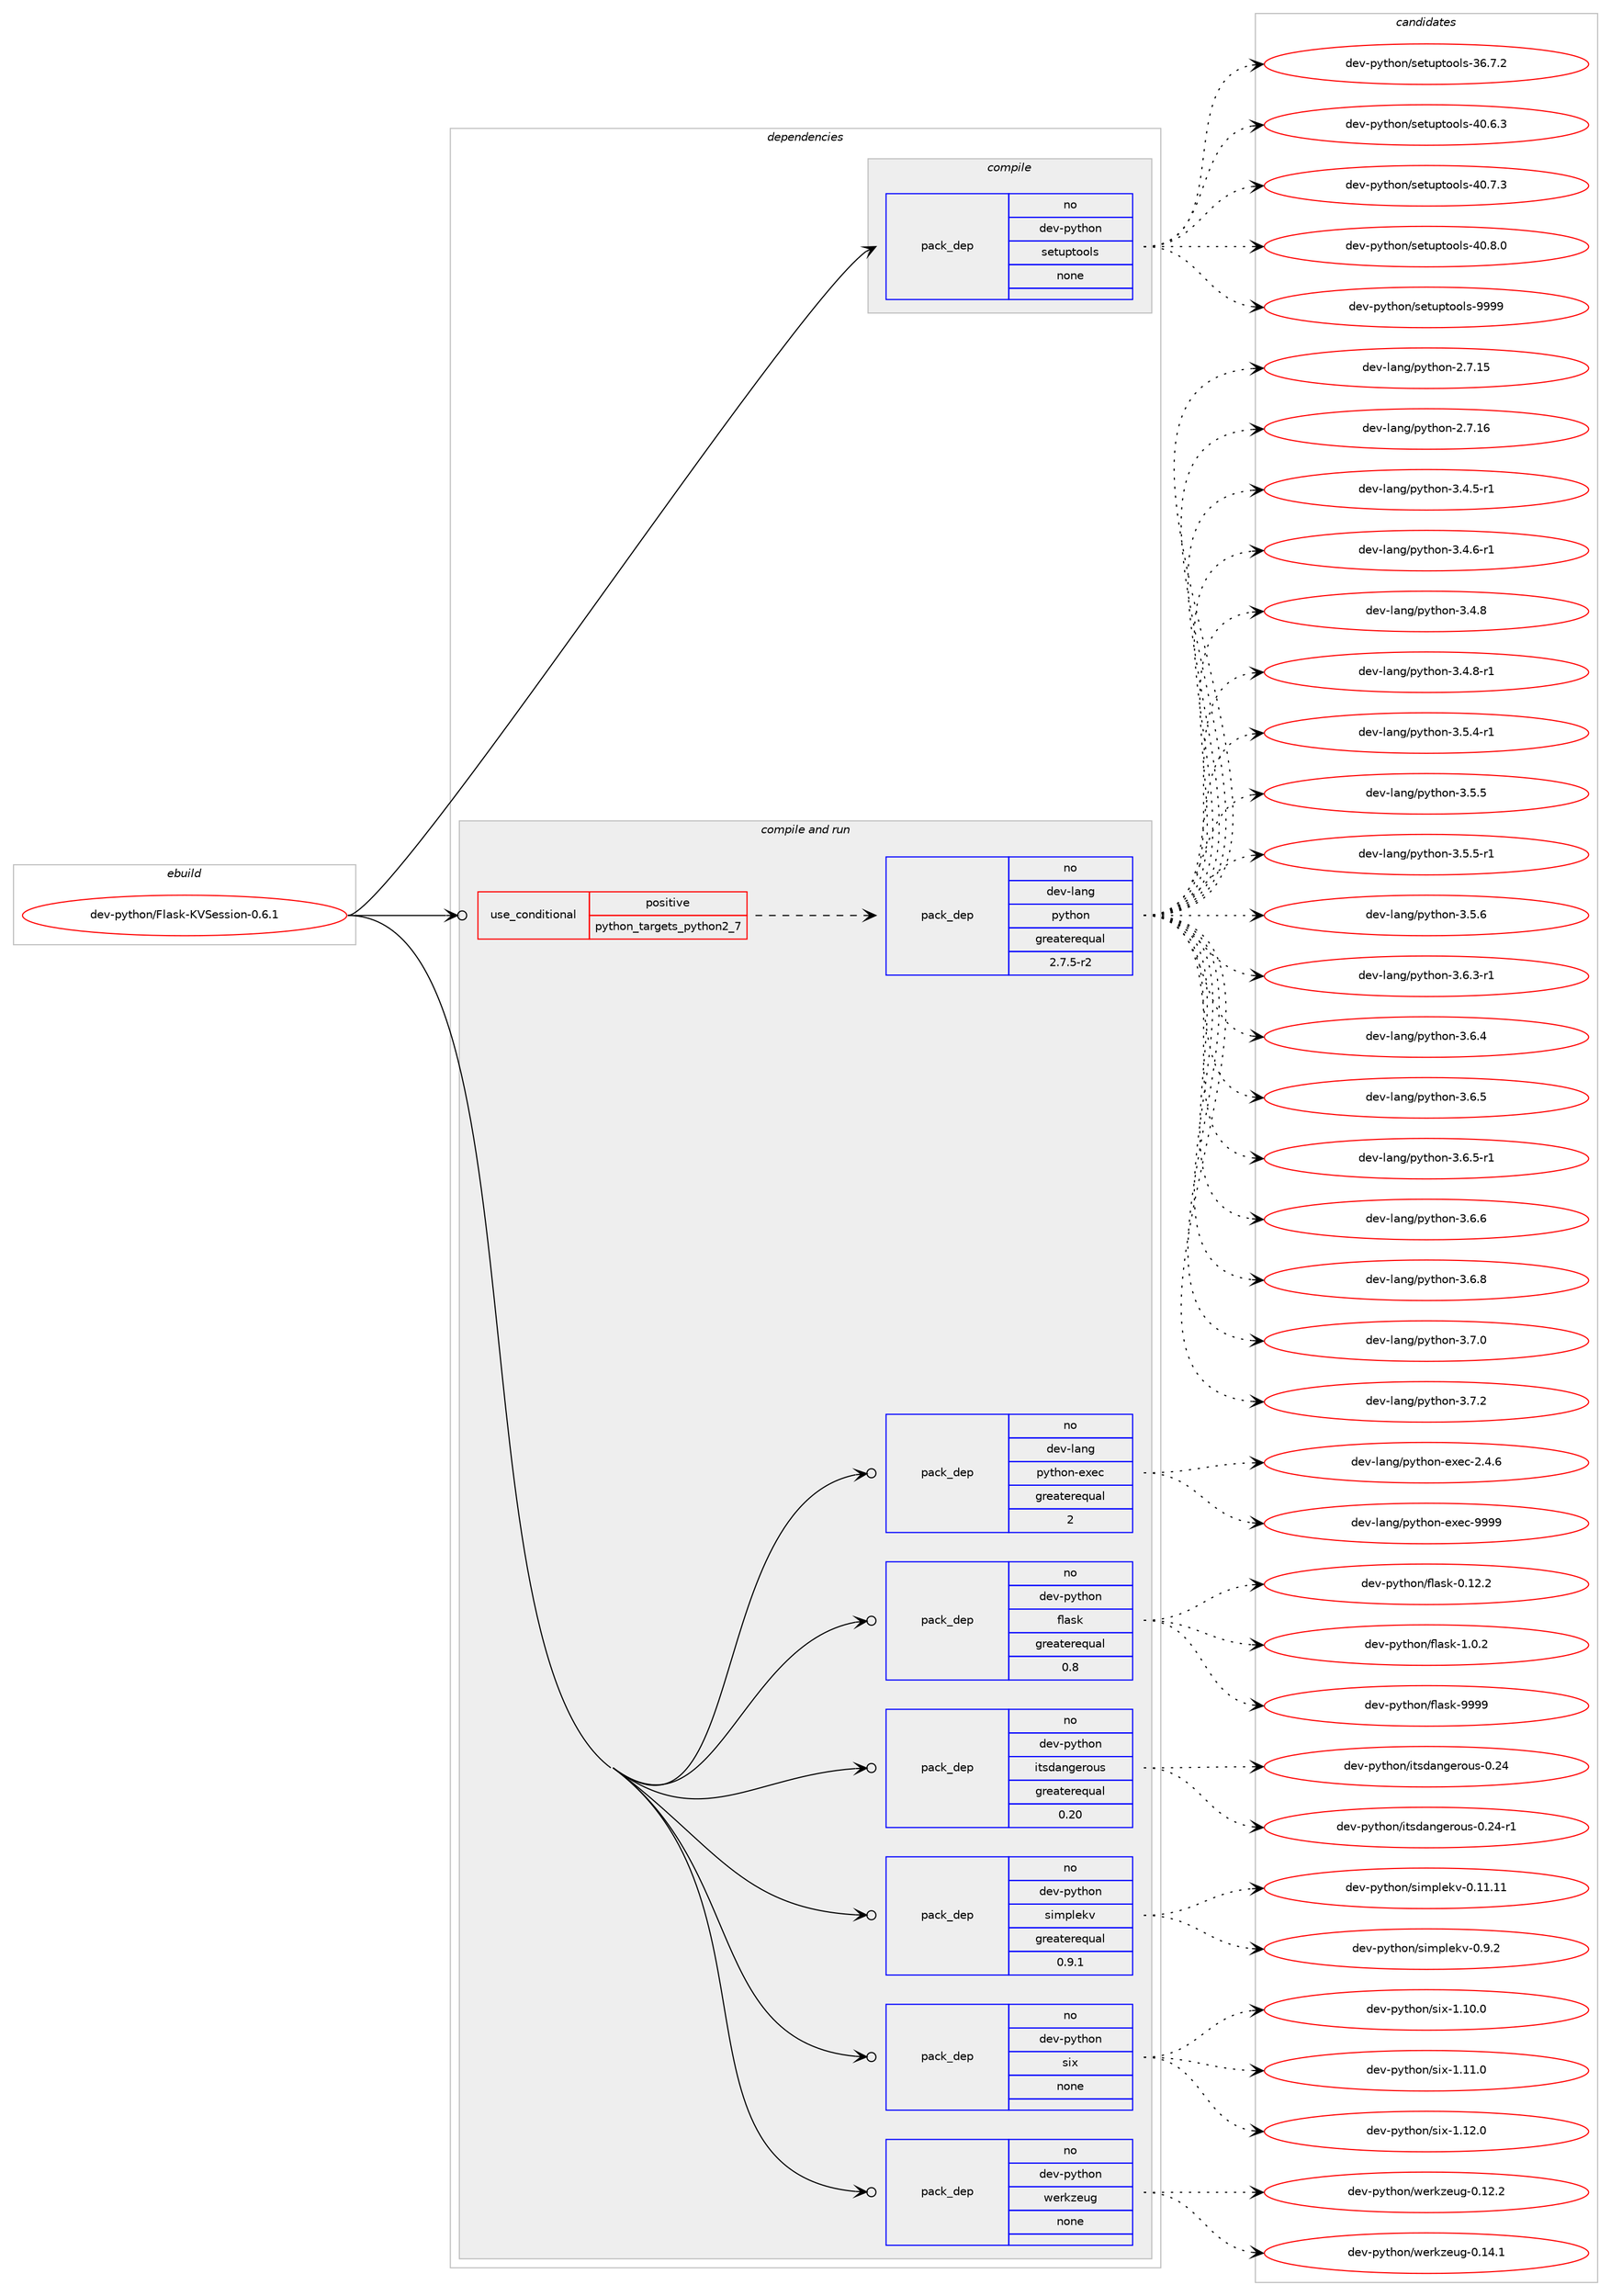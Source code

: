digraph prolog {

# *************
# Graph options
# *************

newrank=true;
concentrate=true;
compound=true;
graph [rankdir=LR,fontname=Helvetica,fontsize=10,ranksep=1.5];#, ranksep=2.5, nodesep=0.2];
edge  [arrowhead=vee];
node  [fontname=Helvetica,fontsize=10];

# **********
# The ebuild
# **********

subgraph cluster_leftcol {
color=gray;
rank=same;
label=<<i>ebuild</i>>;
id [label="dev-python/Flask-KVSession-0.6.1", color=red, width=4, href="../dev-python/Flask-KVSession-0.6.1.svg"];
}

# ****************
# The dependencies
# ****************

subgraph cluster_midcol {
color=gray;
label=<<i>dependencies</i>>;
subgraph cluster_compile {
fillcolor="#eeeeee";
style=filled;
label=<<i>compile</i>>;
subgraph pack1003164 {
dependency1396646 [label=<<TABLE BORDER="0" CELLBORDER="1" CELLSPACING="0" CELLPADDING="4" WIDTH="220"><TR><TD ROWSPAN="6" CELLPADDING="30">pack_dep</TD></TR><TR><TD WIDTH="110">no</TD></TR><TR><TD>dev-python</TD></TR><TR><TD>setuptools</TD></TR><TR><TD>none</TD></TR><TR><TD></TD></TR></TABLE>>, shape=none, color=blue];
}
id:e -> dependency1396646:w [weight=20,style="solid",arrowhead="vee"];
}
subgraph cluster_compileandrun {
fillcolor="#eeeeee";
style=filled;
label=<<i>compile and run</i>>;
subgraph cond370258 {
dependency1396647 [label=<<TABLE BORDER="0" CELLBORDER="1" CELLSPACING="0" CELLPADDING="4"><TR><TD ROWSPAN="3" CELLPADDING="10">use_conditional</TD></TR><TR><TD>positive</TD></TR><TR><TD>python_targets_python2_7</TD></TR></TABLE>>, shape=none, color=red];
subgraph pack1003165 {
dependency1396648 [label=<<TABLE BORDER="0" CELLBORDER="1" CELLSPACING="0" CELLPADDING="4" WIDTH="220"><TR><TD ROWSPAN="6" CELLPADDING="30">pack_dep</TD></TR><TR><TD WIDTH="110">no</TD></TR><TR><TD>dev-lang</TD></TR><TR><TD>python</TD></TR><TR><TD>greaterequal</TD></TR><TR><TD>2.7.5-r2</TD></TR></TABLE>>, shape=none, color=blue];
}
dependency1396647:e -> dependency1396648:w [weight=20,style="dashed",arrowhead="vee"];
}
id:e -> dependency1396647:w [weight=20,style="solid",arrowhead="odotvee"];
subgraph pack1003166 {
dependency1396649 [label=<<TABLE BORDER="0" CELLBORDER="1" CELLSPACING="0" CELLPADDING="4" WIDTH="220"><TR><TD ROWSPAN="6" CELLPADDING="30">pack_dep</TD></TR><TR><TD WIDTH="110">no</TD></TR><TR><TD>dev-lang</TD></TR><TR><TD>python-exec</TD></TR><TR><TD>greaterequal</TD></TR><TR><TD>2</TD></TR></TABLE>>, shape=none, color=blue];
}
id:e -> dependency1396649:w [weight=20,style="solid",arrowhead="odotvee"];
subgraph pack1003167 {
dependency1396650 [label=<<TABLE BORDER="0" CELLBORDER="1" CELLSPACING="0" CELLPADDING="4" WIDTH="220"><TR><TD ROWSPAN="6" CELLPADDING="30">pack_dep</TD></TR><TR><TD WIDTH="110">no</TD></TR><TR><TD>dev-python</TD></TR><TR><TD>flask</TD></TR><TR><TD>greaterequal</TD></TR><TR><TD>0.8</TD></TR></TABLE>>, shape=none, color=blue];
}
id:e -> dependency1396650:w [weight=20,style="solid",arrowhead="odotvee"];
subgraph pack1003168 {
dependency1396651 [label=<<TABLE BORDER="0" CELLBORDER="1" CELLSPACING="0" CELLPADDING="4" WIDTH="220"><TR><TD ROWSPAN="6" CELLPADDING="30">pack_dep</TD></TR><TR><TD WIDTH="110">no</TD></TR><TR><TD>dev-python</TD></TR><TR><TD>itsdangerous</TD></TR><TR><TD>greaterequal</TD></TR><TR><TD>0.20</TD></TR></TABLE>>, shape=none, color=blue];
}
id:e -> dependency1396651:w [weight=20,style="solid",arrowhead="odotvee"];
subgraph pack1003169 {
dependency1396652 [label=<<TABLE BORDER="0" CELLBORDER="1" CELLSPACING="0" CELLPADDING="4" WIDTH="220"><TR><TD ROWSPAN="6" CELLPADDING="30">pack_dep</TD></TR><TR><TD WIDTH="110">no</TD></TR><TR><TD>dev-python</TD></TR><TR><TD>simplekv</TD></TR><TR><TD>greaterequal</TD></TR><TR><TD>0.9.1</TD></TR></TABLE>>, shape=none, color=blue];
}
id:e -> dependency1396652:w [weight=20,style="solid",arrowhead="odotvee"];
subgraph pack1003170 {
dependency1396653 [label=<<TABLE BORDER="0" CELLBORDER="1" CELLSPACING="0" CELLPADDING="4" WIDTH="220"><TR><TD ROWSPAN="6" CELLPADDING="30">pack_dep</TD></TR><TR><TD WIDTH="110">no</TD></TR><TR><TD>dev-python</TD></TR><TR><TD>six</TD></TR><TR><TD>none</TD></TR><TR><TD></TD></TR></TABLE>>, shape=none, color=blue];
}
id:e -> dependency1396653:w [weight=20,style="solid",arrowhead="odotvee"];
subgraph pack1003171 {
dependency1396654 [label=<<TABLE BORDER="0" CELLBORDER="1" CELLSPACING="0" CELLPADDING="4" WIDTH="220"><TR><TD ROWSPAN="6" CELLPADDING="30">pack_dep</TD></TR><TR><TD WIDTH="110">no</TD></TR><TR><TD>dev-python</TD></TR><TR><TD>werkzeug</TD></TR><TR><TD>none</TD></TR><TR><TD></TD></TR></TABLE>>, shape=none, color=blue];
}
id:e -> dependency1396654:w [weight=20,style="solid",arrowhead="odotvee"];
}
subgraph cluster_run {
fillcolor="#eeeeee";
style=filled;
label=<<i>run</i>>;
}
}

# **************
# The candidates
# **************

subgraph cluster_choices {
rank=same;
color=gray;
label=<<i>candidates</i>>;

subgraph choice1003164 {
color=black;
nodesep=1;
choice100101118451121211161041111104711510111611711211611111110811545515446554650 [label="dev-python/setuptools-36.7.2", color=red, width=4,href="../dev-python/setuptools-36.7.2.svg"];
choice100101118451121211161041111104711510111611711211611111110811545524846544651 [label="dev-python/setuptools-40.6.3", color=red, width=4,href="../dev-python/setuptools-40.6.3.svg"];
choice100101118451121211161041111104711510111611711211611111110811545524846554651 [label="dev-python/setuptools-40.7.3", color=red, width=4,href="../dev-python/setuptools-40.7.3.svg"];
choice100101118451121211161041111104711510111611711211611111110811545524846564648 [label="dev-python/setuptools-40.8.0", color=red, width=4,href="../dev-python/setuptools-40.8.0.svg"];
choice10010111845112121116104111110471151011161171121161111111081154557575757 [label="dev-python/setuptools-9999", color=red, width=4,href="../dev-python/setuptools-9999.svg"];
dependency1396646:e -> choice100101118451121211161041111104711510111611711211611111110811545515446554650:w [style=dotted,weight="100"];
dependency1396646:e -> choice100101118451121211161041111104711510111611711211611111110811545524846544651:w [style=dotted,weight="100"];
dependency1396646:e -> choice100101118451121211161041111104711510111611711211611111110811545524846554651:w [style=dotted,weight="100"];
dependency1396646:e -> choice100101118451121211161041111104711510111611711211611111110811545524846564648:w [style=dotted,weight="100"];
dependency1396646:e -> choice10010111845112121116104111110471151011161171121161111111081154557575757:w [style=dotted,weight="100"];
}
subgraph choice1003165 {
color=black;
nodesep=1;
choice10010111845108971101034711212111610411111045504655464953 [label="dev-lang/python-2.7.15", color=red, width=4,href="../dev-lang/python-2.7.15.svg"];
choice10010111845108971101034711212111610411111045504655464954 [label="dev-lang/python-2.7.16", color=red, width=4,href="../dev-lang/python-2.7.16.svg"];
choice1001011184510897110103471121211161041111104551465246534511449 [label="dev-lang/python-3.4.5-r1", color=red, width=4,href="../dev-lang/python-3.4.5-r1.svg"];
choice1001011184510897110103471121211161041111104551465246544511449 [label="dev-lang/python-3.4.6-r1", color=red, width=4,href="../dev-lang/python-3.4.6-r1.svg"];
choice100101118451089711010347112121116104111110455146524656 [label="dev-lang/python-3.4.8", color=red, width=4,href="../dev-lang/python-3.4.8.svg"];
choice1001011184510897110103471121211161041111104551465246564511449 [label="dev-lang/python-3.4.8-r1", color=red, width=4,href="../dev-lang/python-3.4.8-r1.svg"];
choice1001011184510897110103471121211161041111104551465346524511449 [label="dev-lang/python-3.5.4-r1", color=red, width=4,href="../dev-lang/python-3.5.4-r1.svg"];
choice100101118451089711010347112121116104111110455146534653 [label="dev-lang/python-3.5.5", color=red, width=4,href="../dev-lang/python-3.5.5.svg"];
choice1001011184510897110103471121211161041111104551465346534511449 [label="dev-lang/python-3.5.5-r1", color=red, width=4,href="../dev-lang/python-3.5.5-r1.svg"];
choice100101118451089711010347112121116104111110455146534654 [label="dev-lang/python-3.5.6", color=red, width=4,href="../dev-lang/python-3.5.6.svg"];
choice1001011184510897110103471121211161041111104551465446514511449 [label="dev-lang/python-3.6.3-r1", color=red, width=4,href="../dev-lang/python-3.6.3-r1.svg"];
choice100101118451089711010347112121116104111110455146544652 [label="dev-lang/python-3.6.4", color=red, width=4,href="../dev-lang/python-3.6.4.svg"];
choice100101118451089711010347112121116104111110455146544653 [label="dev-lang/python-3.6.5", color=red, width=4,href="../dev-lang/python-3.6.5.svg"];
choice1001011184510897110103471121211161041111104551465446534511449 [label="dev-lang/python-3.6.5-r1", color=red, width=4,href="../dev-lang/python-3.6.5-r1.svg"];
choice100101118451089711010347112121116104111110455146544654 [label="dev-lang/python-3.6.6", color=red, width=4,href="../dev-lang/python-3.6.6.svg"];
choice100101118451089711010347112121116104111110455146544656 [label="dev-lang/python-3.6.8", color=red, width=4,href="../dev-lang/python-3.6.8.svg"];
choice100101118451089711010347112121116104111110455146554648 [label="dev-lang/python-3.7.0", color=red, width=4,href="../dev-lang/python-3.7.0.svg"];
choice100101118451089711010347112121116104111110455146554650 [label="dev-lang/python-3.7.2", color=red, width=4,href="../dev-lang/python-3.7.2.svg"];
dependency1396648:e -> choice10010111845108971101034711212111610411111045504655464953:w [style=dotted,weight="100"];
dependency1396648:e -> choice10010111845108971101034711212111610411111045504655464954:w [style=dotted,weight="100"];
dependency1396648:e -> choice1001011184510897110103471121211161041111104551465246534511449:w [style=dotted,weight="100"];
dependency1396648:e -> choice1001011184510897110103471121211161041111104551465246544511449:w [style=dotted,weight="100"];
dependency1396648:e -> choice100101118451089711010347112121116104111110455146524656:w [style=dotted,weight="100"];
dependency1396648:e -> choice1001011184510897110103471121211161041111104551465246564511449:w [style=dotted,weight="100"];
dependency1396648:e -> choice1001011184510897110103471121211161041111104551465346524511449:w [style=dotted,weight="100"];
dependency1396648:e -> choice100101118451089711010347112121116104111110455146534653:w [style=dotted,weight="100"];
dependency1396648:e -> choice1001011184510897110103471121211161041111104551465346534511449:w [style=dotted,weight="100"];
dependency1396648:e -> choice100101118451089711010347112121116104111110455146534654:w [style=dotted,weight="100"];
dependency1396648:e -> choice1001011184510897110103471121211161041111104551465446514511449:w [style=dotted,weight="100"];
dependency1396648:e -> choice100101118451089711010347112121116104111110455146544652:w [style=dotted,weight="100"];
dependency1396648:e -> choice100101118451089711010347112121116104111110455146544653:w [style=dotted,weight="100"];
dependency1396648:e -> choice1001011184510897110103471121211161041111104551465446534511449:w [style=dotted,weight="100"];
dependency1396648:e -> choice100101118451089711010347112121116104111110455146544654:w [style=dotted,weight="100"];
dependency1396648:e -> choice100101118451089711010347112121116104111110455146544656:w [style=dotted,weight="100"];
dependency1396648:e -> choice100101118451089711010347112121116104111110455146554648:w [style=dotted,weight="100"];
dependency1396648:e -> choice100101118451089711010347112121116104111110455146554650:w [style=dotted,weight="100"];
}
subgraph choice1003166 {
color=black;
nodesep=1;
choice1001011184510897110103471121211161041111104510112010199455046524654 [label="dev-lang/python-exec-2.4.6", color=red, width=4,href="../dev-lang/python-exec-2.4.6.svg"];
choice10010111845108971101034711212111610411111045101120101994557575757 [label="dev-lang/python-exec-9999", color=red, width=4,href="../dev-lang/python-exec-9999.svg"];
dependency1396649:e -> choice1001011184510897110103471121211161041111104510112010199455046524654:w [style=dotted,weight="100"];
dependency1396649:e -> choice10010111845108971101034711212111610411111045101120101994557575757:w [style=dotted,weight="100"];
}
subgraph choice1003167 {
color=black;
nodesep=1;
choice10010111845112121116104111110471021089711510745484649504650 [label="dev-python/flask-0.12.2", color=red, width=4,href="../dev-python/flask-0.12.2.svg"];
choice100101118451121211161041111104710210897115107454946484650 [label="dev-python/flask-1.0.2", color=red, width=4,href="../dev-python/flask-1.0.2.svg"];
choice1001011184511212111610411111047102108971151074557575757 [label="dev-python/flask-9999", color=red, width=4,href="../dev-python/flask-9999.svg"];
dependency1396650:e -> choice10010111845112121116104111110471021089711510745484649504650:w [style=dotted,weight="100"];
dependency1396650:e -> choice100101118451121211161041111104710210897115107454946484650:w [style=dotted,weight="100"];
dependency1396650:e -> choice1001011184511212111610411111047102108971151074557575757:w [style=dotted,weight="100"];
}
subgraph choice1003168 {
color=black;
nodesep=1;
choice1001011184511212111610411111047105116115100971101031011141111171154548465052 [label="dev-python/itsdangerous-0.24", color=red, width=4,href="../dev-python/itsdangerous-0.24.svg"];
choice10010111845112121116104111110471051161151009711010310111411111711545484650524511449 [label="dev-python/itsdangerous-0.24-r1", color=red, width=4,href="../dev-python/itsdangerous-0.24-r1.svg"];
dependency1396651:e -> choice1001011184511212111610411111047105116115100971101031011141111171154548465052:w [style=dotted,weight="100"];
dependency1396651:e -> choice10010111845112121116104111110471051161151009711010310111411111711545484650524511449:w [style=dotted,weight="100"];
}
subgraph choice1003169 {
color=black;
nodesep=1;
choice10010111845112121116104111110471151051091121081011071184548464949464949 [label="dev-python/simplekv-0.11.11", color=red, width=4,href="../dev-python/simplekv-0.11.11.svg"];
choice1001011184511212111610411111047115105109112108101107118454846574650 [label="dev-python/simplekv-0.9.2", color=red, width=4,href="../dev-python/simplekv-0.9.2.svg"];
dependency1396652:e -> choice10010111845112121116104111110471151051091121081011071184548464949464949:w [style=dotted,weight="100"];
dependency1396652:e -> choice1001011184511212111610411111047115105109112108101107118454846574650:w [style=dotted,weight="100"];
}
subgraph choice1003170 {
color=black;
nodesep=1;
choice100101118451121211161041111104711510512045494649484648 [label="dev-python/six-1.10.0", color=red, width=4,href="../dev-python/six-1.10.0.svg"];
choice100101118451121211161041111104711510512045494649494648 [label="dev-python/six-1.11.0", color=red, width=4,href="../dev-python/six-1.11.0.svg"];
choice100101118451121211161041111104711510512045494649504648 [label="dev-python/six-1.12.0", color=red, width=4,href="../dev-python/six-1.12.0.svg"];
dependency1396653:e -> choice100101118451121211161041111104711510512045494649484648:w [style=dotted,weight="100"];
dependency1396653:e -> choice100101118451121211161041111104711510512045494649494648:w [style=dotted,weight="100"];
dependency1396653:e -> choice100101118451121211161041111104711510512045494649504648:w [style=dotted,weight="100"];
}
subgraph choice1003171 {
color=black;
nodesep=1;
choice100101118451121211161041111104711910111410712210111710345484649504650 [label="dev-python/werkzeug-0.12.2", color=red, width=4,href="../dev-python/werkzeug-0.12.2.svg"];
choice100101118451121211161041111104711910111410712210111710345484649524649 [label="dev-python/werkzeug-0.14.1", color=red, width=4,href="../dev-python/werkzeug-0.14.1.svg"];
dependency1396654:e -> choice100101118451121211161041111104711910111410712210111710345484649504650:w [style=dotted,weight="100"];
dependency1396654:e -> choice100101118451121211161041111104711910111410712210111710345484649524649:w [style=dotted,weight="100"];
}
}

}
